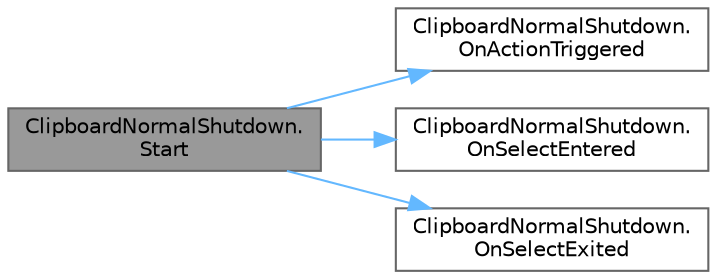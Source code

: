 digraph "ClipboardNormalShutdown.Start"
{
 // LATEX_PDF_SIZE
  bgcolor="transparent";
  edge [fontname=Helvetica,fontsize=10,labelfontname=Helvetica,labelfontsize=10];
  node [fontname=Helvetica,fontsize=10,shape=box,height=0.2,width=0.4];
  rankdir="LR";
  Node1 [id="Node000001",label="ClipboardNormalShutdown.\lStart",height=0.2,width=0.4,color="gray40", fillcolor="grey60", style="filled", fontcolor="black",tooltip="This method initializes clipboardActions and adds ActionListeners to the clipboard's grab interactabl..."];
  Node1 -> Node2 [id="edge1_Node000001_Node000002",color="steelblue1",style="solid",tooltip=" "];
  Node2 [id="Node000002",label="ClipboardNormalShutdown.\lOnActionTriggered",height=0.2,width=0.4,color="grey40", fillcolor="white", style="filled",URL="$class_clipboard_normal_shutdown.html#a23f21f7a59e618d0ace5efaee836d86c",tooltip="This method is called when the actionTrigger is released, initiating the normal shutdown scenario on ..."];
  Node1 -> Node3 [id="edge2_Node000001_Node000003",color="steelblue1",style="solid",tooltip=" "];
  Node3 [id="Node000003",label="ClipboardNormalShutdown.\lOnSelectEntered",height=0.2,width=0.4,color="grey40", fillcolor="white", style="filled",URL="$class_clipboard_normal_shutdown.html#a55afcbf4df962508cc1a6f68e7220de2",tooltip="This method is called when the player interacts with the clipboard."];
  Node1 -> Node4 [id="edge3_Node000001_Node000004",color="steelblue1",style="solid",tooltip=" "];
  Node4 [id="Node000004",label="ClipboardNormalShutdown.\lOnSelectExited",height=0.2,width=0.4,color="grey40", fillcolor="white", style="filled",URL="$class_clipboard_normal_shutdown.html#a58e5f28db3037f13abf88ab5ec2819f3",tooltip="This method is called when the player no longer interacts with the clipboard."];
}
